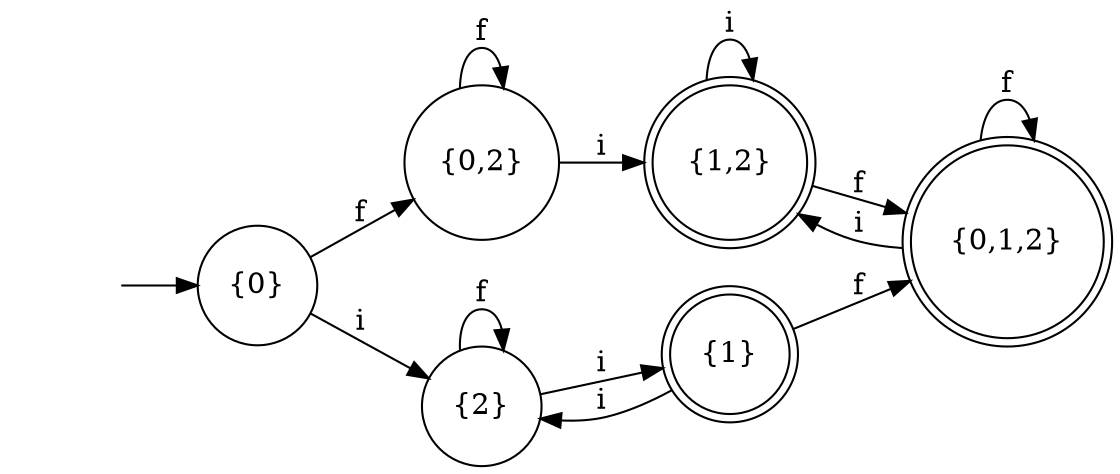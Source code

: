digraph G {
    rankdir=LR;
    node [shape=circle];
    start [shape=none, label=""];
    "{0,1,2}" [shape=doublecircle];
    "{1,2}" [shape=doublecircle];
    "{1}" [shape=doublecircle];
    "{0,1,2}" -> "{0,1,2}" [label="f"];
    "{0,1,2}" -> "{1,2}" [label="i"];
    "{0,2}" -> "{0,2}" [label="f"];
    "{0,2}" -> "{1,2}" [label="i"];
    "{0}" -> "{0,2}" [label="f"];
    "{0}" -> "{2}" [label="i"];
    "{1,2}" -> "{0,1,2}" [label="f"];
    "{1,2}" -> "{1,2}" [label="i"];
    "{1}" -> "{0,1,2}" [label="f"];
    "{1}" -> "{2}" [label="i"];
    "{2}" -> "{2}" [label="f"];
    "{2}" -> "{1}" [label="i"];
    start -> "{0}";
}
